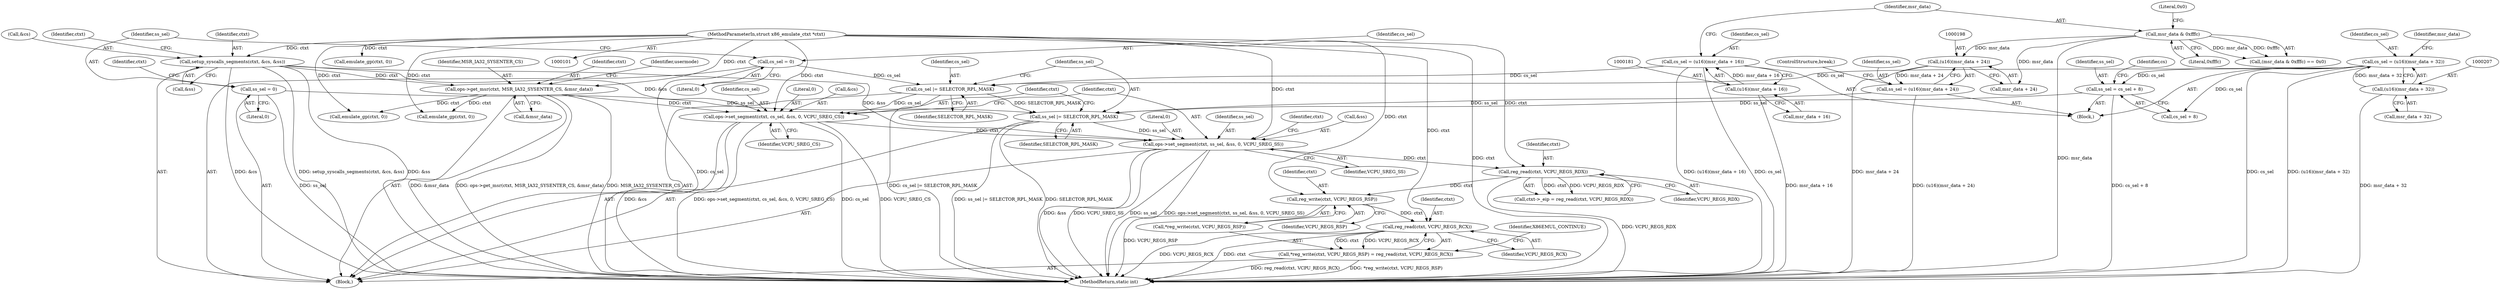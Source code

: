 digraph "1_linux_234f3ce485d54017f15cf5e0699cff4100121601_6@API" {
"1000267" [label="(Call,reg_read(ctxt, VCPU_REGS_RCX))"];
"1000264" [label="(Call,reg_write(ctxt, VCPU_REGS_RSP))"];
"1000259" [label="(Call,reg_read(ctxt, VCPU_REGS_RDX))"];
"1000248" [label="(Call,ops->set_segment(ctxt, ss_sel, &ss, 0, VCPU_SREG_SS))"];
"1000241" [label="(Call,ops->set_segment(ctxt, cs_sel, &cs, 0, VCPU_SREG_CS))"];
"1000169" [label="(Call,ops->get_msr(ctxt, MSR_IA32_SYSENTER_CS, &msr_data))"];
"1000138" [label="(Call,setup_syscalls_segments(ctxt, &cs, &ss))"];
"1000102" [label="(MethodParameterIn,struct x86_emulate_ctxt *ctxt)"];
"1000235" [label="(Call,cs_sel |= SELECTOR_RPL_MASK)"];
"1000178" [label="(Call,cs_sel = (u16)(msr_data + 16))"];
"1000180" [label="(Call,(u16)(msr_data + 16))"];
"1000115" [label="(Call,cs_sel = 0)"];
"1000204" [label="(Call,cs_sel = (u16)(msr_data + 32))"];
"1000206" [label="(Call,(u16)(msr_data + 32))"];
"1000238" [label="(Call,ss_sel |= SELECTOR_RPL_MASK)"];
"1000119" [label="(Call,ss_sel = 0)"];
"1000219" [label="(Call,ss_sel = cs_sel + 8)"];
"1000195" [label="(Call,ss_sel = (u16)(msr_data + 24))"];
"1000197" [label="(Call,(u16)(msr_data + 24))"];
"1000187" [label="(Call,msr_data & 0xfffc)"];
"1000262" [label="(Call,*reg_write(ctxt, VCPU_REGS_RSP) = reg_read(ctxt, VCPU_REGS_RCX))"];
"1000192" [label="(Call,emulate_gp(ctxt, 0))"];
"1000169" [label="(Call,ops->get_msr(ctxt, MSR_IA32_SYSENTER_CS, &msr_data))"];
"1000172" [label="(Call,&msr_data)"];
"1000221" [label="(Call,cs_sel + 8)"];
"1000199" [label="(Call,msr_data + 24)"];
"1000264" [label="(Call,reg_write(ctxt, VCPU_REGS_RSP))"];
"1000265" [label="(Identifier,ctxt)"];
"1000115" [label="(Call,cs_sel = 0)"];
"1000187" [label="(Call,msr_data & 0xfffc)"];
"1000175" [label="(Identifier,usermode)"];
"1000126" [label="(Identifier,ctxt)"];
"1000255" [label="(Call,ctxt->_eip = reg_read(ctxt, VCPU_REGS_RDX))"];
"1000257" [label="(Identifier,ctxt)"];
"1000190" [label="(Literal,0x0)"];
"1000246" [label="(Literal,0)"];
"1000178" [label="(Call,cs_sel = (u16)(msr_data + 16))"];
"1000262" [label="(Call,*reg_write(ctxt, VCPU_REGS_RSP) = reg_read(ctxt, VCPU_REGS_RCX))"];
"1000269" [label="(Identifier,VCPU_REGS_RCX)"];
"1000205" [label="(Identifier,cs_sel)"];
"1000197" [label="(Call,(u16)(msr_data + 24))"];
"1000182" [label="(Call,msr_data + 16)"];
"1000238" [label="(Call,ss_sel |= SELECTOR_RPL_MASK)"];
"1000142" [label="(Call,&ss)"];
"1000179" [label="(Identifier,cs_sel)"];
"1000219" [label="(Call,ss_sel = cs_sel + 8)"];
"1000226" [label="(Identifier,cs)"];
"1000138" [label="(Call,setup_syscalls_segments(ctxt, &cs, &ss))"];
"1000240" [label="(Identifier,SELECTOR_RPL_MASK)"];
"1000261" [label="(Identifier,VCPU_REGS_RDX)"];
"1000235" [label="(Call,cs_sel |= SELECTOR_RPL_MASK)"];
"1000188" [label="(Identifier,msr_data)"];
"1000171" [label="(Identifier,MSR_IA32_SYSENTER_CS)"];
"1000216" [label="(Call,emulate_gp(ctxt, 0))"];
"1000195" [label="(Call,ss_sel = (u16)(msr_data + 24))"];
"1000102" [label="(MethodParameterIn,struct x86_emulate_ctxt *ctxt)"];
"1000254" [label="(Identifier,VCPU_SREG_SS)"];
"1000251" [label="(Call,&ss)"];
"1000241" [label="(Call,ops->set_segment(ctxt, cs_sel, &cs, 0, VCPU_SREG_CS))"];
"1000259" [label="(Call,reg_read(ctxt, VCPU_REGS_RDX))"];
"1000242" [label="(Identifier,ctxt)"];
"1000140" [label="(Call,&cs)"];
"1000253" [label="(Literal,0)"];
"1000135" [label="(Call,emulate_gp(ctxt, 0))"];
"1000237" [label="(Identifier,SELECTOR_RPL_MASK)"];
"1000213" [label="(Identifier,msr_data)"];
"1000239" [label="(Identifier,ss_sel)"];
"1000208" [label="(Call,msr_data + 32)"];
"1000116" [label="(Identifier,cs_sel)"];
"1000250" [label="(Identifier,ss_sel)"];
"1000202" [label="(ControlStructure,break;)"];
"1000121" [label="(Literal,0)"];
"1000247" [label="(Identifier,VCPU_SREG_CS)"];
"1000189" [label="(Literal,0xfffc)"];
"1000206" [label="(Call,(u16)(msr_data + 32))"];
"1000120" [label="(Identifier,ss_sel)"];
"1000263" [label="(Call,*reg_write(ctxt, VCPU_REGS_RSP))"];
"1000244" [label="(Call,&cs)"];
"1000103" [label="(Block,)"];
"1000268" [label="(Identifier,ctxt)"];
"1000170" [label="(Identifier,ctxt)"];
"1000186" [label="(Call,(msr_data & 0xfffc) == 0x0)"];
"1000272" [label="(MethodReturn,static int)"];
"1000117" [label="(Literal,0)"];
"1000148" [label="(Identifier,ctxt)"];
"1000260" [label="(Identifier,ctxt)"];
"1000139" [label="(Identifier,ctxt)"];
"1000176" [label="(Block,)"];
"1000267" [label="(Call,reg_read(ctxt, VCPU_REGS_RCX))"];
"1000180" [label="(Call,(u16)(msr_data + 16))"];
"1000119" [label="(Call,ss_sel = 0)"];
"1000248" [label="(Call,ops->set_segment(ctxt, ss_sel, &ss, 0, VCPU_SREG_SS))"];
"1000220" [label="(Identifier,ss_sel)"];
"1000196" [label="(Identifier,ss_sel)"];
"1000249" [label="(Identifier,ctxt)"];
"1000236" [label="(Identifier,cs_sel)"];
"1000204" [label="(Call,cs_sel = (u16)(msr_data + 32))"];
"1000271" [label="(Identifier,X86EMUL_CONTINUE)"];
"1000243" [label="(Identifier,cs_sel)"];
"1000266" [label="(Identifier,VCPU_REGS_RSP)"];
"1000267" -> "1000262"  [label="AST: "];
"1000267" -> "1000269"  [label="CFG: "];
"1000268" -> "1000267"  [label="AST: "];
"1000269" -> "1000267"  [label="AST: "];
"1000262" -> "1000267"  [label="CFG: "];
"1000267" -> "1000272"  [label="DDG: VCPU_REGS_RCX"];
"1000267" -> "1000272"  [label="DDG: ctxt"];
"1000267" -> "1000262"  [label="DDG: ctxt"];
"1000267" -> "1000262"  [label="DDG: VCPU_REGS_RCX"];
"1000264" -> "1000267"  [label="DDG: ctxt"];
"1000102" -> "1000267"  [label="DDG: ctxt"];
"1000264" -> "1000263"  [label="AST: "];
"1000264" -> "1000266"  [label="CFG: "];
"1000265" -> "1000264"  [label="AST: "];
"1000266" -> "1000264"  [label="AST: "];
"1000263" -> "1000264"  [label="CFG: "];
"1000264" -> "1000272"  [label="DDG: VCPU_REGS_RSP"];
"1000259" -> "1000264"  [label="DDG: ctxt"];
"1000102" -> "1000264"  [label="DDG: ctxt"];
"1000259" -> "1000255"  [label="AST: "];
"1000259" -> "1000261"  [label="CFG: "];
"1000260" -> "1000259"  [label="AST: "];
"1000261" -> "1000259"  [label="AST: "];
"1000255" -> "1000259"  [label="CFG: "];
"1000259" -> "1000272"  [label="DDG: VCPU_REGS_RDX"];
"1000259" -> "1000255"  [label="DDG: ctxt"];
"1000259" -> "1000255"  [label="DDG: VCPU_REGS_RDX"];
"1000248" -> "1000259"  [label="DDG: ctxt"];
"1000102" -> "1000259"  [label="DDG: ctxt"];
"1000248" -> "1000103"  [label="AST: "];
"1000248" -> "1000254"  [label="CFG: "];
"1000249" -> "1000248"  [label="AST: "];
"1000250" -> "1000248"  [label="AST: "];
"1000251" -> "1000248"  [label="AST: "];
"1000253" -> "1000248"  [label="AST: "];
"1000254" -> "1000248"  [label="AST: "];
"1000257" -> "1000248"  [label="CFG: "];
"1000248" -> "1000272"  [label="DDG: ops->set_segment(ctxt, ss_sel, &ss, 0, VCPU_SREG_SS)"];
"1000248" -> "1000272"  [label="DDG: &ss"];
"1000248" -> "1000272"  [label="DDG: VCPU_SREG_SS"];
"1000248" -> "1000272"  [label="DDG: ss_sel"];
"1000241" -> "1000248"  [label="DDG: ctxt"];
"1000102" -> "1000248"  [label="DDG: ctxt"];
"1000238" -> "1000248"  [label="DDG: ss_sel"];
"1000138" -> "1000248"  [label="DDG: &ss"];
"1000241" -> "1000103"  [label="AST: "];
"1000241" -> "1000247"  [label="CFG: "];
"1000242" -> "1000241"  [label="AST: "];
"1000243" -> "1000241"  [label="AST: "];
"1000244" -> "1000241"  [label="AST: "];
"1000246" -> "1000241"  [label="AST: "];
"1000247" -> "1000241"  [label="AST: "];
"1000249" -> "1000241"  [label="CFG: "];
"1000241" -> "1000272"  [label="DDG: &cs"];
"1000241" -> "1000272"  [label="DDG: ops->set_segment(ctxt, cs_sel, &cs, 0, VCPU_SREG_CS)"];
"1000241" -> "1000272"  [label="DDG: cs_sel"];
"1000241" -> "1000272"  [label="DDG: VCPU_SREG_CS"];
"1000169" -> "1000241"  [label="DDG: ctxt"];
"1000102" -> "1000241"  [label="DDG: ctxt"];
"1000235" -> "1000241"  [label="DDG: cs_sel"];
"1000138" -> "1000241"  [label="DDG: &cs"];
"1000169" -> "1000103"  [label="AST: "];
"1000169" -> "1000172"  [label="CFG: "];
"1000170" -> "1000169"  [label="AST: "];
"1000171" -> "1000169"  [label="AST: "];
"1000172" -> "1000169"  [label="AST: "];
"1000175" -> "1000169"  [label="CFG: "];
"1000169" -> "1000272"  [label="DDG: &msr_data"];
"1000169" -> "1000272"  [label="DDG: ops->get_msr(ctxt, MSR_IA32_SYSENTER_CS, &msr_data)"];
"1000169" -> "1000272"  [label="DDG: MSR_IA32_SYSENTER_CS"];
"1000138" -> "1000169"  [label="DDG: ctxt"];
"1000102" -> "1000169"  [label="DDG: ctxt"];
"1000169" -> "1000192"  [label="DDG: ctxt"];
"1000169" -> "1000216"  [label="DDG: ctxt"];
"1000138" -> "1000103"  [label="AST: "];
"1000138" -> "1000142"  [label="CFG: "];
"1000139" -> "1000138"  [label="AST: "];
"1000140" -> "1000138"  [label="AST: "];
"1000142" -> "1000138"  [label="AST: "];
"1000148" -> "1000138"  [label="CFG: "];
"1000138" -> "1000272"  [label="DDG: &ss"];
"1000138" -> "1000272"  [label="DDG: &cs"];
"1000138" -> "1000272"  [label="DDG: setup_syscalls_segments(ctxt, &cs, &ss)"];
"1000102" -> "1000138"  [label="DDG: ctxt"];
"1000102" -> "1000101"  [label="AST: "];
"1000102" -> "1000272"  [label="DDG: ctxt"];
"1000102" -> "1000135"  [label="DDG: ctxt"];
"1000102" -> "1000192"  [label="DDG: ctxt"];
"1000102" -> "1000216"  [label="DDG: ctxt"];
"1000235" -> "1000103"  [label="AST: "];
"1000235" -> "1000237"  [label="CFG: "];
"1000236" -> "1000235"  [label="AST: "];
"1000237" -> "1000235"  [label="AST: "];
"1000239" -> "1000235"  [label="CFG: "];
"1000235" -> "1000272"  [label="DDG: cs_sel |= SELECTOR_RPL_MASK"];
"1000178" -> "1000235"  [label="DDG: cs_sel"];
"1000115" -> "1000235"  [label="DDG: cs_sel"];
"1000204" -> "1000235"  [label="DDG: cs_sel"];
"1000235" -> "1000238"  [label="DDG: SELECTOR_RPL_MASK"];
"1000178" -> "1000176"  [label="AST: "];
"1000178" -> "1000180"  [label="CFG: "];
"1000179" -> "1000178"  [label="AST: "];
"1000180" -> "1000178"  [label="AST: "];
"1000188" -> "1000178"  [label="CFG: "];
"1000178" -> "1000272"  [label="DDG: cs_sel"];
"1000178" -> "1000272"  [label="DDG: (u16)(msr_data + 16)"];
"1000180" -> "1000178"  [label="DDG: msr_data + 16"];
"1000180" -> "1000182"  [label="CFG: "];
"1000181" -> "1000180"  [label="AST: "];
"1000182" -> "1000180"  [label="AST: "];
"1000180" -> "1000272"  [label="DDG: msr_data + 16"];
"1000115" -> "1000103"  [label="AST: "];
"1000115" -> "1000117"  [label="CFG: "];
"1000116" -> "1000115"  [label="AST: "];
"1000117" -> "1000115"  [label="AST: "];
"1000120" -> "1000115"  [label="CFG: "];
"1000115" -> "1000272"  [label="DDG: cs_sel"];
"1000204" -> "1000176"  [label="AST: "];
"1000204" -> "1000206"  [label="CFG: "];
"1000205" -> "1000204"  [label="AST: "];
"1000206" -> "1000204"  [label="AST: "];
"1000213" -> "1000204"  [label="CFG: "];
"1000204" -> "1000272"  [label="DDG: (u16)(msr_data + 32)"];
"1000204" -> "1000272"  [label="DDG: cs_sel"];
"1000206" -> "1000204"  [label="DDG: msr_data + 32"];
"1000204" -> "1000219"  [label="DDG: cs_sel"];
"1000204" -> "1000221"  [label="DDG: cs_sel"];
"1000206" -> "1000208"  [label="CFG: "];
"1000207" -> "1000206"  [label="AST: "];
"1000208" -> "1000206"  [label="AST: "];
"1000206" -> "1000272"  [label="DDG: msr_data + 32"];
"1000238" -> "1000103"  [label="AST: "];
"1000238" -> "1000240"  [label="CFG: "];
"1000239" -> "1000238"  [label="AST: "];
"1000240" -> "1000238"  [label="AST: "];
"1000242" -> "1000238"  [label="CFG: "];
"1000238" -> "1000272"  [label="DDG: SELECTOR_RPL_MASK"];
"1000238" -> "1000272"  [label="DDG: ss_sel |= SELECTOR_RPL_MASK"];
"1000119" -> "1000238"  [label="DDG: ss_sel"];
"1000219" -> "1000238"  [label="DDG: ss_sel"];
"1000195" -> "1000238"  [label="DDG: ss_sel"];
"1000119" -> "1000103"  [label="AST: "];
"1000119" -> "1000121"  [label="CFG: "];
"1000120" -> "1000119"  [label="AST: "];
"1000121" -> "1000119"  [label="AST: "];
"1000126" -> "1000119"  [label="CFG: "];
"1000119" -> "1000272"  [label="DDG: ss_sel"];
"1000219" -> "1000176"  [label="AST: "];
"1000219" -> "1000221"  [label="CFG: "];
"1000220" -> "1000219"  [label="AST: "];
"1000221" -> "1000219"  [label="AST: "];
"1000226" -> "1000219"  [label="CFG: "];
"1000219" -> "1000272"  [label="DDG: cs_sel + 8"];
"1000195" -> "1000176"  [label="AST: "];
"1000195" -> "1000197"  [label="CFG: "];
"1000196" -> "1000195"  [label="AST: "];
"1000197" -> "1000195"  [label="AST: "];
"1000202" -> "1000195"  [label="CFG: "];
"1000195" -> "1000272"  [label="DDG: (u16)(msr_data + 24)"];
"1000197" -> "1000195"  [label="DDG: msr_data + 24"];
"1000197" -> "1000199"  [label="CFG: "];
"1000198" -> "1000197"  [label="AST: "];
"1000199" -> "1000197"  [label="AST: "];
"1000197" -> "1000272"  [label="DDG: msr_data + 24"];
"1000187" -> "1000197"  [label="DDG: msr_data"];
"1000187" -> "1000186"  [label="AST: "];
"1000187" -> "1000189"  [label="CFG: "];
"1000188" -> "1000187"  [label="AST: "];
"1000189" -> "1000187"  [label="AST: "];
"1000190" -> "1000187"  [label="CFG: "];
"1000187" -> "1000272"  [label="DDG: msr_data"];
"1000187" -> "1000186"  [label="DDG: msr_data"];
"1000187" -> "1000186"  [label="DDG: 0xfffc"];
"1000187" -> "1000199"  [label="DDG: msr_data"];
"1000262" -> "1000103"  [label="AST: "];
"1000263" -> "1000262"  [label="AST: "];
"1000271" -> "1000262"  [label="CFG: "];
"1000262" -> "1000272"  [label="DDG: reg_read(ctxt, VCPU_REGS_RCX)"];
"1000262" -> "1000272"  [label="DDG: *reg_write(ctxt, VCPU_REGS_RSP)"];
}
